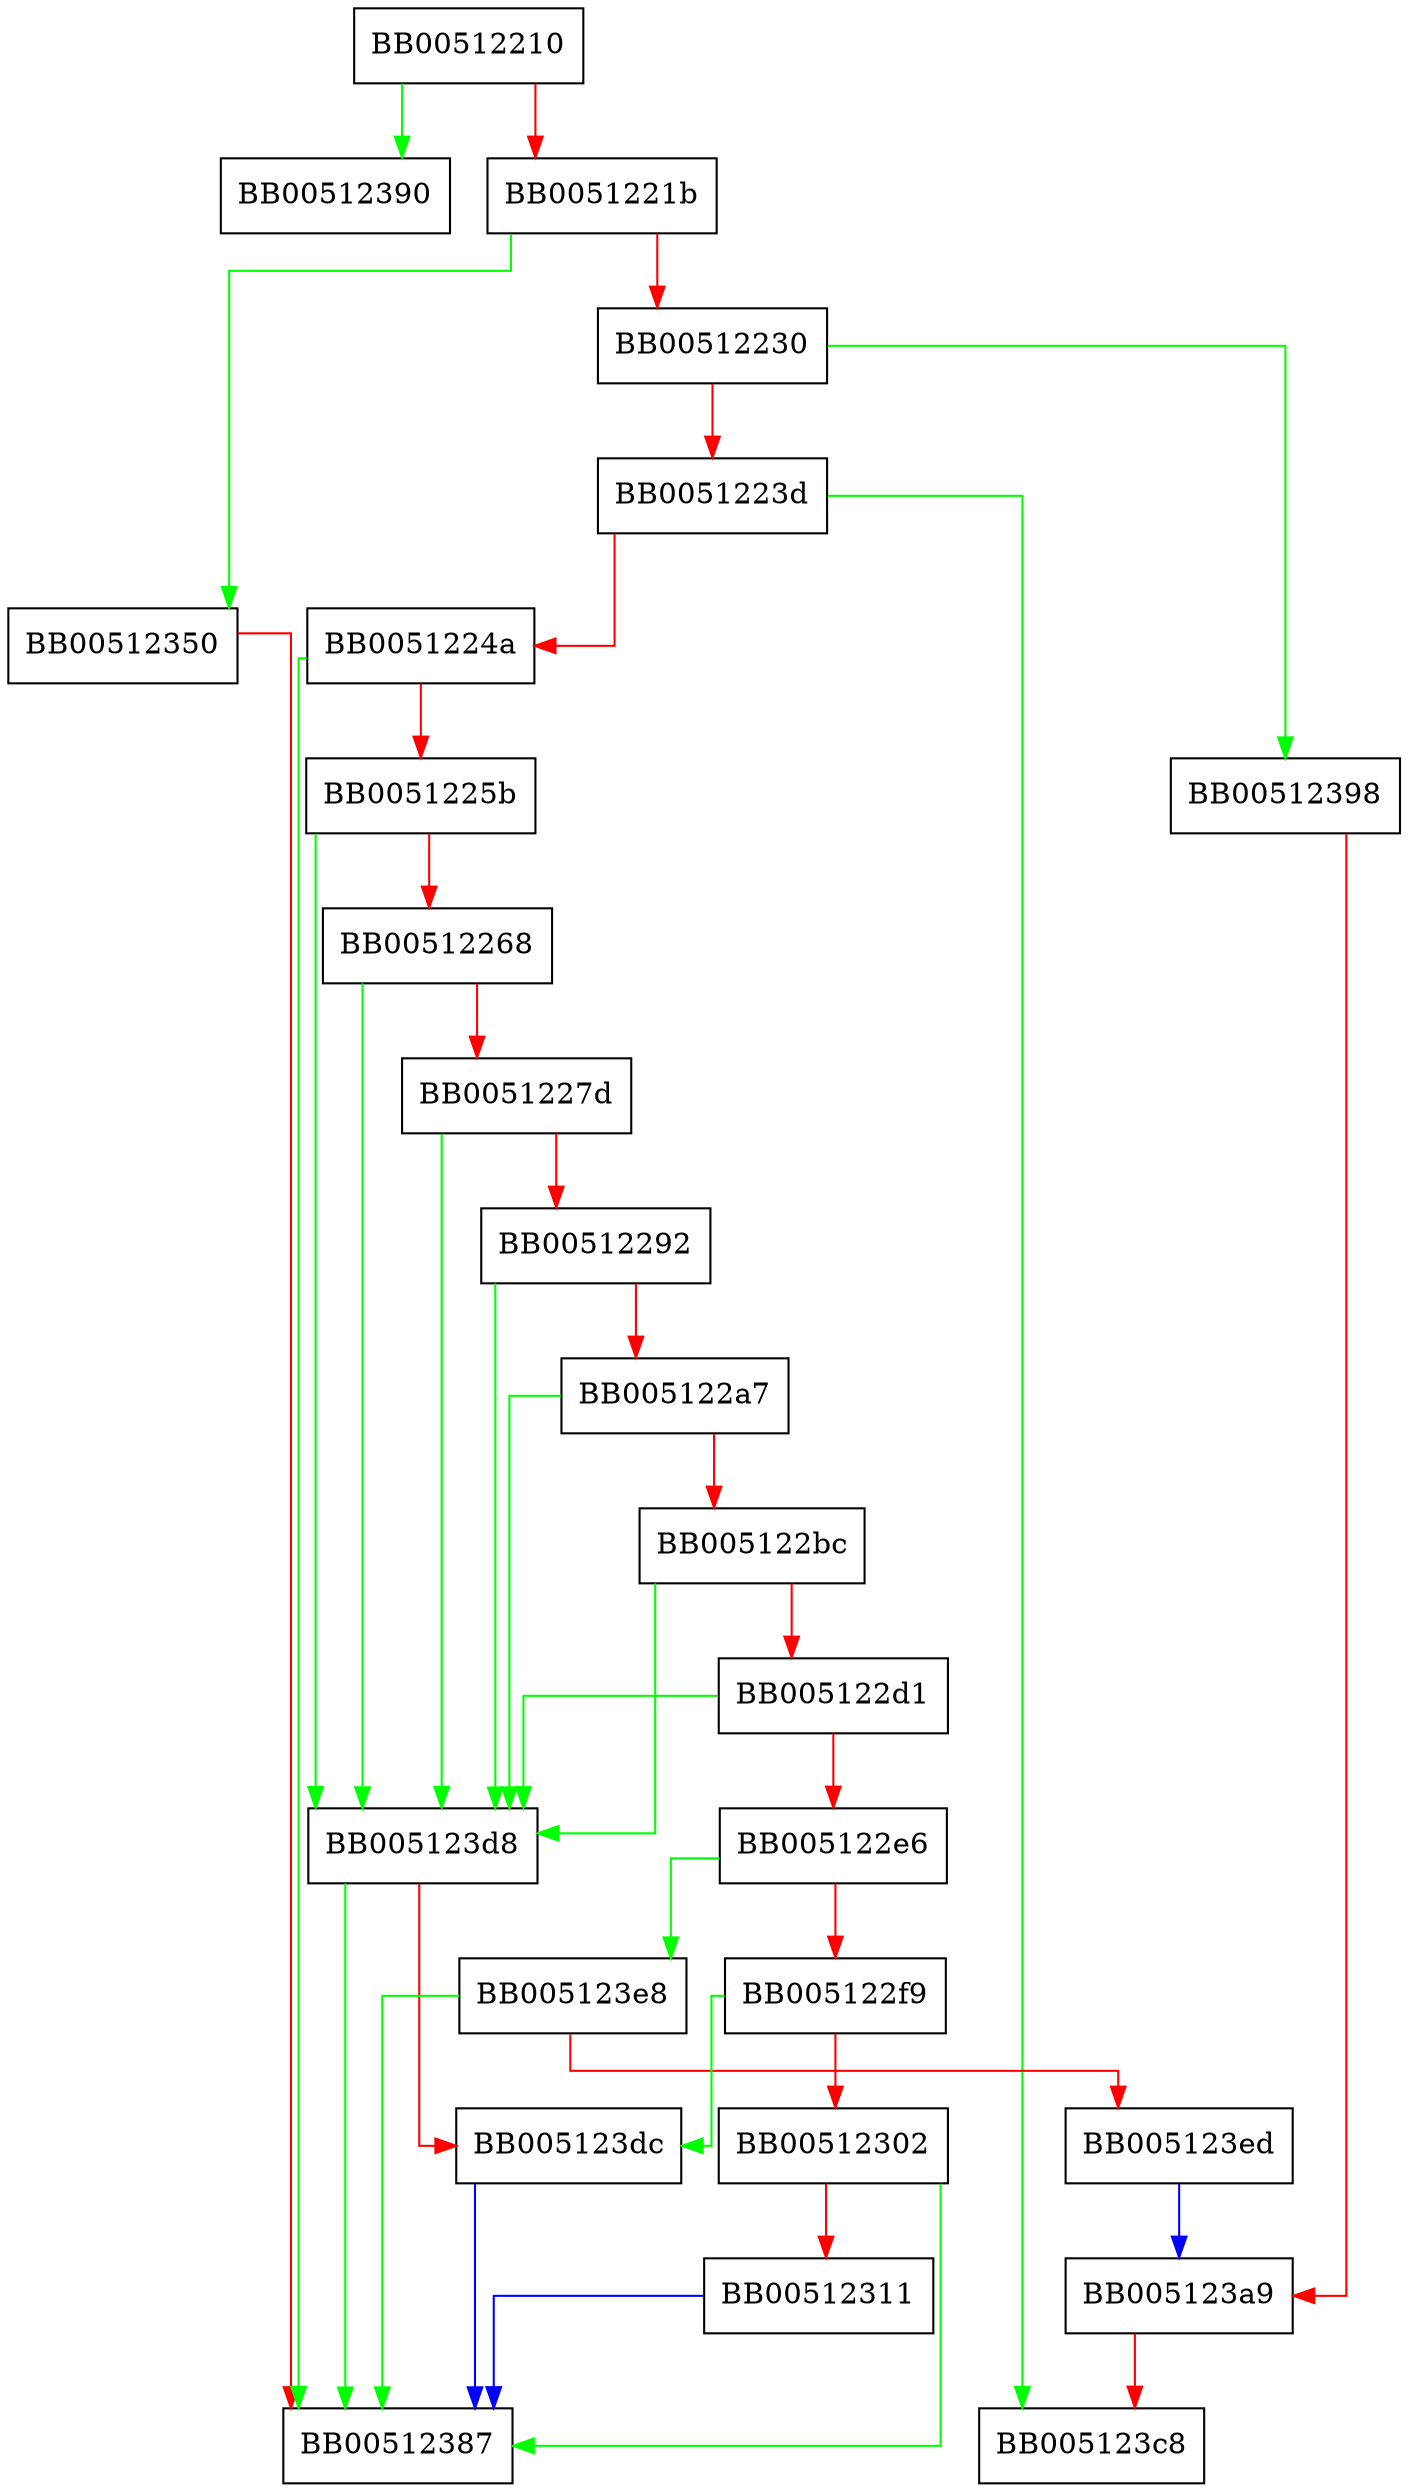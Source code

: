 digraph ASN1_INTEGER_get {
  node [shape="box"];
  graph [splines=ortho];
  BB00512210 -> BB00512390 [color="green"];
  BB00512210 -> BB0051221b [color="red"];
  BB0051221b -> BB00512350 [color="green"];
  BB0051221b -> BB00512230 [color="red"];
  BB00512230 -> BB00512398 [color="green"];
  BB00512230 -> BB0051223d [color="red"];
  BB0051223d -> BB005123c8 [color="green"];
  BB0051223d -> BB0051224a [color="red"];
  BB0051224a -> BB00512387 [color="green"];
  BB0051224a -> BB0051225b [color="red"];
  BB0051225b -> BB005123d8 [color="green"];
  BB0051225b -> BB00512268 [color="red"];
  BB00512268 -> BB005123d8 [color="green"];
  BB00512268 -> BB0051227d [color="red"];
  BB0051227d -> BB005123d8 [color="green"];
  BB0051227d -> BB00512292 [color="red"];
  BB00512292 -> BB005123d8 [color="green"];
  BB00512292 -> BB005122a7 [color="red"];
  BB005122a7 -> BB005123d8 [color="green"];
  BB005122a7 -> BB005122bc [color="red"];
  BB005122bc -> BB005123d8 [color="green"];
  BB005122bc -> BB005122d1 [color="red"];
  BB005122d1 -> BB005123d8 [color="green"];
  BB005122d1 -> BB005122e6 [color="red"];
  BB005122e6 -> BB005123e8 [color="green"];
  BB005122e6 -> BB005122f9 [color="red"];
  BB005122f9 -> BB005123dc [color="green"];
  BB005122f9 -> BB00512302 [color="red"];
  BB00512302 -> BB00512387 [color="green"];
  BB00512302 -> BB00512311 [color="red"];
  BB00512311 -> BB00512387 [color="blue"];
  BB00512350 -> BB00512387 [color="red"];
  BB00512398 -> BB005123a9 [color="red"];
  BB005123a9 -> BB005123c8 [color="red"];
  BB005123d8 -> BB00512387 [color="green"];
  BB005123d8 -> BB005123dc [color="red"];
  BB005123dc -> BB00512387 [color="blue"];
  BB005123e8 -> BB00512387 [color="green"];
  BB005123e8 -> BB005123ed [color="red"];
  BB005123ed -> BB005123a9 [color="blue"];
}